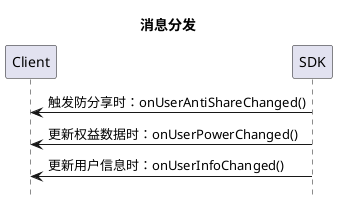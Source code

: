 @startuml
hide footbox
title 消息分发


Client <- SDK : 触发防分享时：onUserAntiShareChanged()

Client <- SDK : 更新权益数据时：onUserPowerChanged()

Client <- SDK : 更新用户信息时：onUserInfoChanged()


@enduml